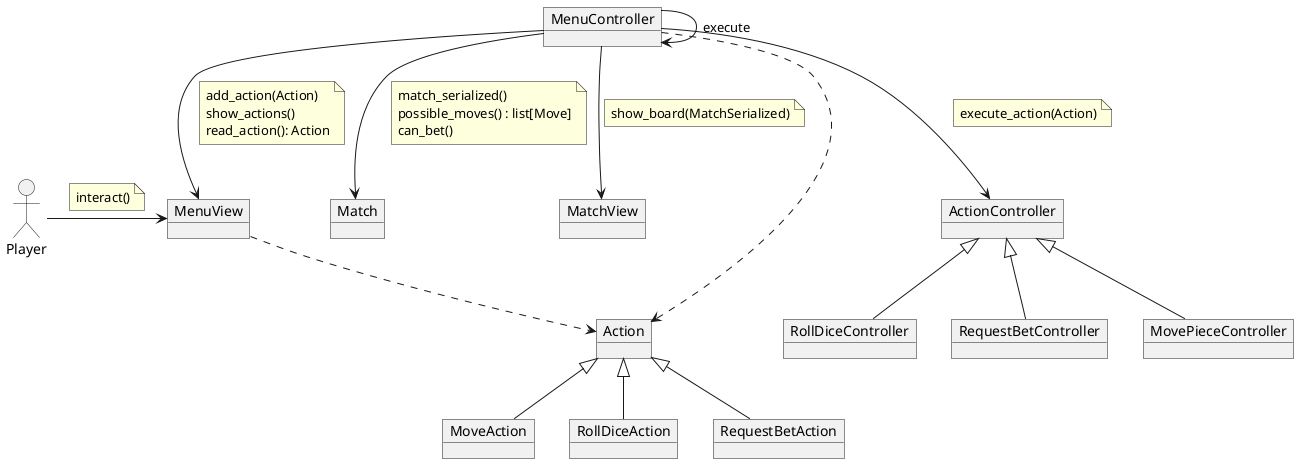 @startuml
allow_mixing

actor Player

object MenuController
object Match
object MatchView
object MenuView
object Action

object MoveAction
object RollDiceAction
object RequestBetAction

object RollDiceController
object RequestBetController
object MovePieceController
object ActionController

Player -right-> MenuView
note on link
  interact()
end note

MenuController ..> Action
MenuView ..> Action

Action <|-- MoveAction
Action <|-- RequestBetAction
Action <|-- RollDiceAction

ActionController <|-- MovePieceController
ActionController <|-- RequestBetController
ActionController <|-- RollDiceController

MenuController --> MenuController : execute
MenuController --> Match
note on link
  match_serialized()
  possible_moves() : list[Move]
  can_bet()
end note

MenuController --> MatchView
note on link
  show_board(MatchSerialized)
end note

MenuController --> MenuView
note on link
  add_action(Action)
  show_actions()
  read_action(): Action
end note

MenuController --> ActionController
note on link
  execute_action(Action)
end note
@enduml

' TODO: Desarrollar el caso de uso de ActionController y especificar desde donde viene y como agrega
' TODO: las acciones segun los casos de uso usados
